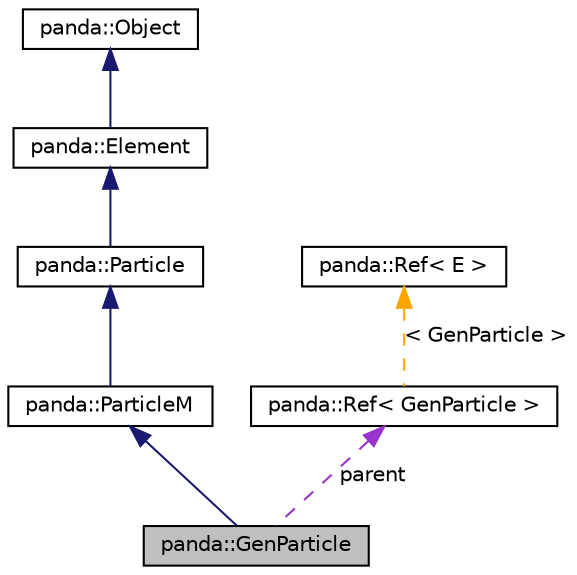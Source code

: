 digraph G
{
  edge [fontname="Helvetica",fontsize="10",labelfontname="Helvetica",labelfontsize="10"];
  node [fontname="Helvetica",fontsize="10",shape=record];
  Node1 [label="panda::GenParticle",height=0.2,width=0.4,color="black", fillcolor="grey75", style="filled" fontcolor="black"];
  Node2 -> Node1 [dir=back,color="midnightblue",fontsize="10",style="solid"];
  Node2 [label="panda::ParticleM",height=0.2,width=0.4,color="black", fillcolor="white", style="filled",URL="$classpanda_1_1ParticleM.html"];
  Node3 -> Node2 [dir=back,color="midnightblue",fontsize="10",style="solid"];
  Node3 [label="panda::Particle",height=0.2,width=0.4,color="black", fillcolor="white", style="filled",URL="$classpanda_1_1Particle.html"];
  Node4 -> Node3 [dir=back,color="midnightblue",fontsize="10",style="solid"];
  Node4 [label="panda::Element",height=0.2,width=0.4,color="black", fillcolor="white", style="filled",URL="$classpanda_1_1Element.html",tooltip="Base class for elements of containers."];
  Node5 -> Node4 [dir=back,color="midnightblue",fontsize="10",style="solid"];
  Node5 [label="panda::Object",height=0.2,width=0.4,color="black", fillcolor="white", style="filled",URL="$classpanda_1_1Object.html",tooltip="Object base class."];
  Node6 -> Node1 [dir=back,color="darkorchid3",fontsize="10",style="dashed",label="parent"];
  Node6 [label="panda::Ref\< GenParticle \>",height=0.2,width=0.4,color="black", fillcolor="white", style="filled",URL="$classpanda_1_1Ref.html"];
  Node7 -> Node6 [dir=back,color="orange",fontsize="10",style="dashed",label="\< GenParticle \>"];
  Node7 [label="panda::Ref\< E \>",height=0.2,width=0.4,color="black", fillcolor="white", style="filled",URL="$classpanda_1_1Ref.html",tooltip="A reference to an element in a container."];
}
